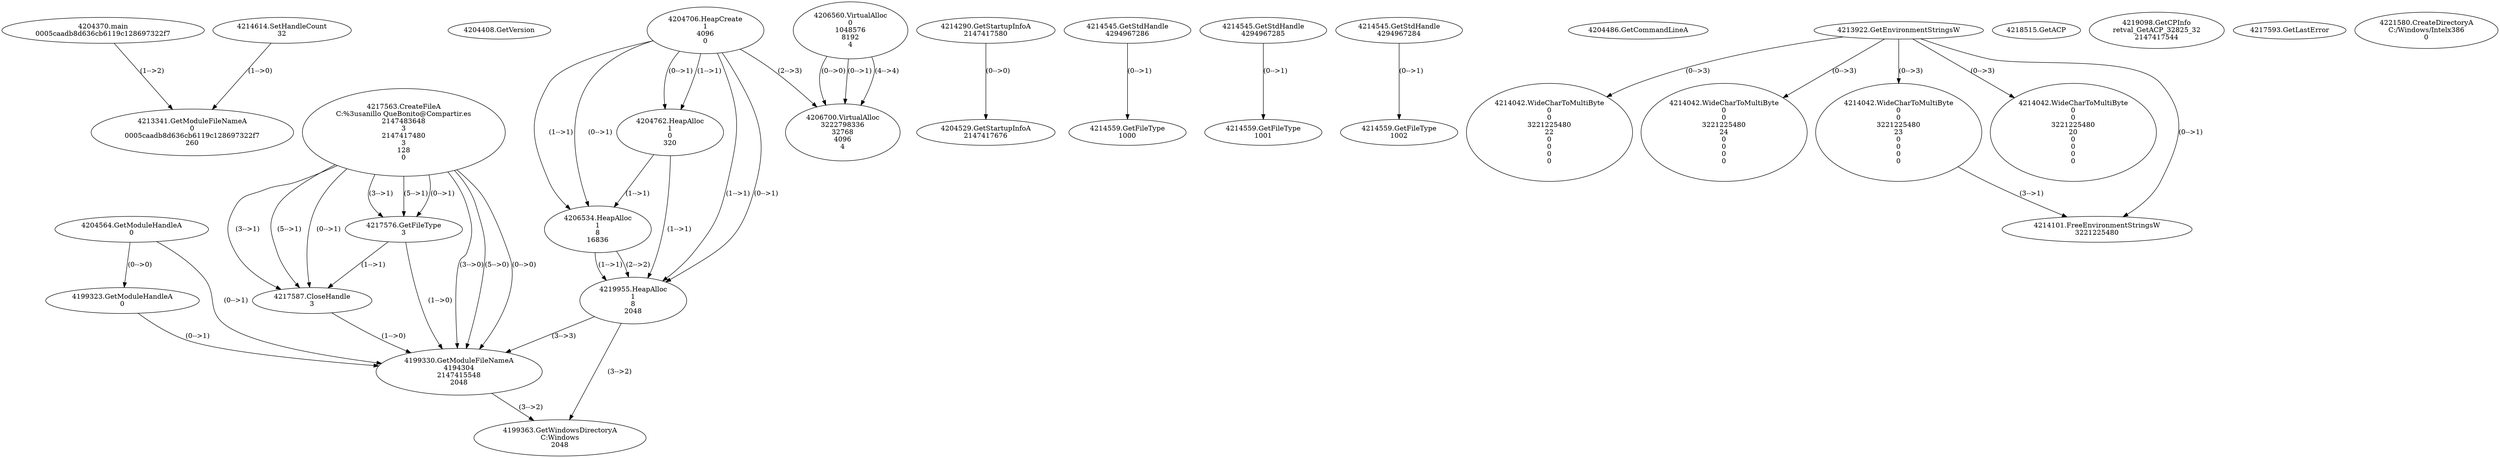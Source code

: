 // Global SCDG with merge call
digraph {
	0 [label="4204370.main
0005caadb8d636cb6119c128697322f7"]
	1 [label="4204408.GetVersion
"]
	2 [label="4204706.HeapCreate
1
4096
0"]
	3 [label="4204762.HeapAlloc
1
0
320"]
	2 -> 3 [label="(1-->1)"]
	2 -> 3 [label="(0-->1)"]
	4 [label="4206534.HeapAlloc
1
8
16836"]
	2 -> 4 [label="(1-->1)"]
	2 -> 4 [label="(0-->1)"]
	3 -> 4 [label="(1-->1)"]
	5 [label="4206560.VirtualAlloc
0
1048576
8192
4"]
	6 [label="4206700.VirtualAlloc
3222798336
32768
4096
4"]
	5 -> 6 [label="(0-->1)"]
	2 -> 6 [label="(2-->3)"]
	5 -> 6 [label="(4-->4)"]
	5 -> 6 [label="(0-->0)"]
	7 [label="4214290.GetStartupInfoA
2147417580"]
	8 [label="4214545.GetStdHandle
4294967286"]
	9 [label="4214559.GetFileType
1000"]
	8 -> 9 [label="(0-->1)"]
	10 [label="4214545.GetStdHandle
4294967285"]
	11 [label="4214559.GetFileType
1001"]
	10 -> 11 [label="(0-->1)"]
	12 [label="4214545.GetStdHandle
4294967284"]
	13 [label="4214559.GetFileType
1002"]
	12 -> 13 [label="(0-->1)"]
	14 [label="4214614.SetHandleCount
32"]
	15 [label="4204486.GetCommandLineA
"]
	16 [label="4213922.GetEnvironmentStringsW
"]
	17 [label="4214042.WideCharToMultiByte
0
0
3221225480
22
0
0
0
0"]
	16 -> 17 [label="(0-->3)"]
	18 [label="4214042.WideCharToMultiByte
0
0
3221225480
24
0
0
0
0"]
	16 -> 18 [label="(0-->3)"]
	19 [label="4214042.WideCharToMultiByte
0
0
3221225480
23
0
0
0
0"]
	16 -> 19 [label="(0-->3)"]
	20 [label="4214042.WideCharToMultiByte
0
0
3221225480
20
0
0
0
0"]
	16 -> 20 [label="(0-->3)"]
	21 [label="4214101.FreeEnvironmentStringsW
3221225480"]
	16 -> 21 [label="(0-->1)"]
	19 -> 21 [label="(3-->1)"]
	22 [label="4218515.GetACP
"]
	23 [label="4219098.GetCPInfo
retval_GetACP_32825_32
2147417544"]
	24 [label="4213341.GetModuleFileNameA
0
0005caadb8d636cb6119c128697322f7
260"]
	0 -> 24 [label="(1-->2)"]
	14 -> 24 [label="(1-->0)"]
	25 [label="4219955.HeapAlloc
1
8
2048"]
	2 -> 25 [label="(1-->1)"]
	2 -> 25 [label="(0-->1)"]
	3 -> 25 [label="(1-->1)"]
	4 -> 25 [label="(1-->1)"]
	4 -> 25 [label="(2-->2)"]
	26 [label="4204529.GetStartupInfoA
2147417676"]
	7 -> 26 [label="(0-->0)"]
	27 [label="4204564.GetModuleHandleA
0"]
	28 [label="4217563.CreateFileA
C:\Gusanillo QueBonito@Compartir.es
2147483648
3
2147417480
3
128
0"]
	29 [label="4217576.GetFileType
3"]
	28 -> 29 [label="(3-->1)"]
	28 -> 29 [label="(5-->1)"]
	28 -> 29 [label="(0-->1)"]
	30 [label="4217587.CloseHandle
3"]
	28 -> 30 [label="(3-->1)"]
	28 -> 30 [label="(5-->1)"]
	28 -> 30 [label="(0-->1)"]
	29 -> 30 [label="(1-->1)"]
	31 [label="4217593.GetLastError
"]
	32 [label="4199323.GetModuleHandleA
0"]
	27 -> 32 [label="(0-->0)"]
	33 [label="4199330.GetModuleFileNameA
4194304
2147415548
2048"]
	27 -> 33 [label="(0-->1)"]
	32 -> 33 [label="(0-->1)"]
	25 -> 33 [label="(3-->3)"]
	28 -> 33 [label="(3-->0)"]
	28 -> 33 [label="(5-->0)"]
	28 -> 33 [label="(0-->0)"]
	29 -> 33 [label="(1-->0)"]
	30 -> 33 [label="(1-->0)"]
	34 [label="4199363.GetWindowsDirectoryA
C:\Windows
2048"]
	25 -> 34 [label="(3-->2)"]
	33 -> 34 [label="(3-->2)"]
	35 [label="4221580.CreateDirectoryA
C:/Windows/Intelx386
0"]
}
